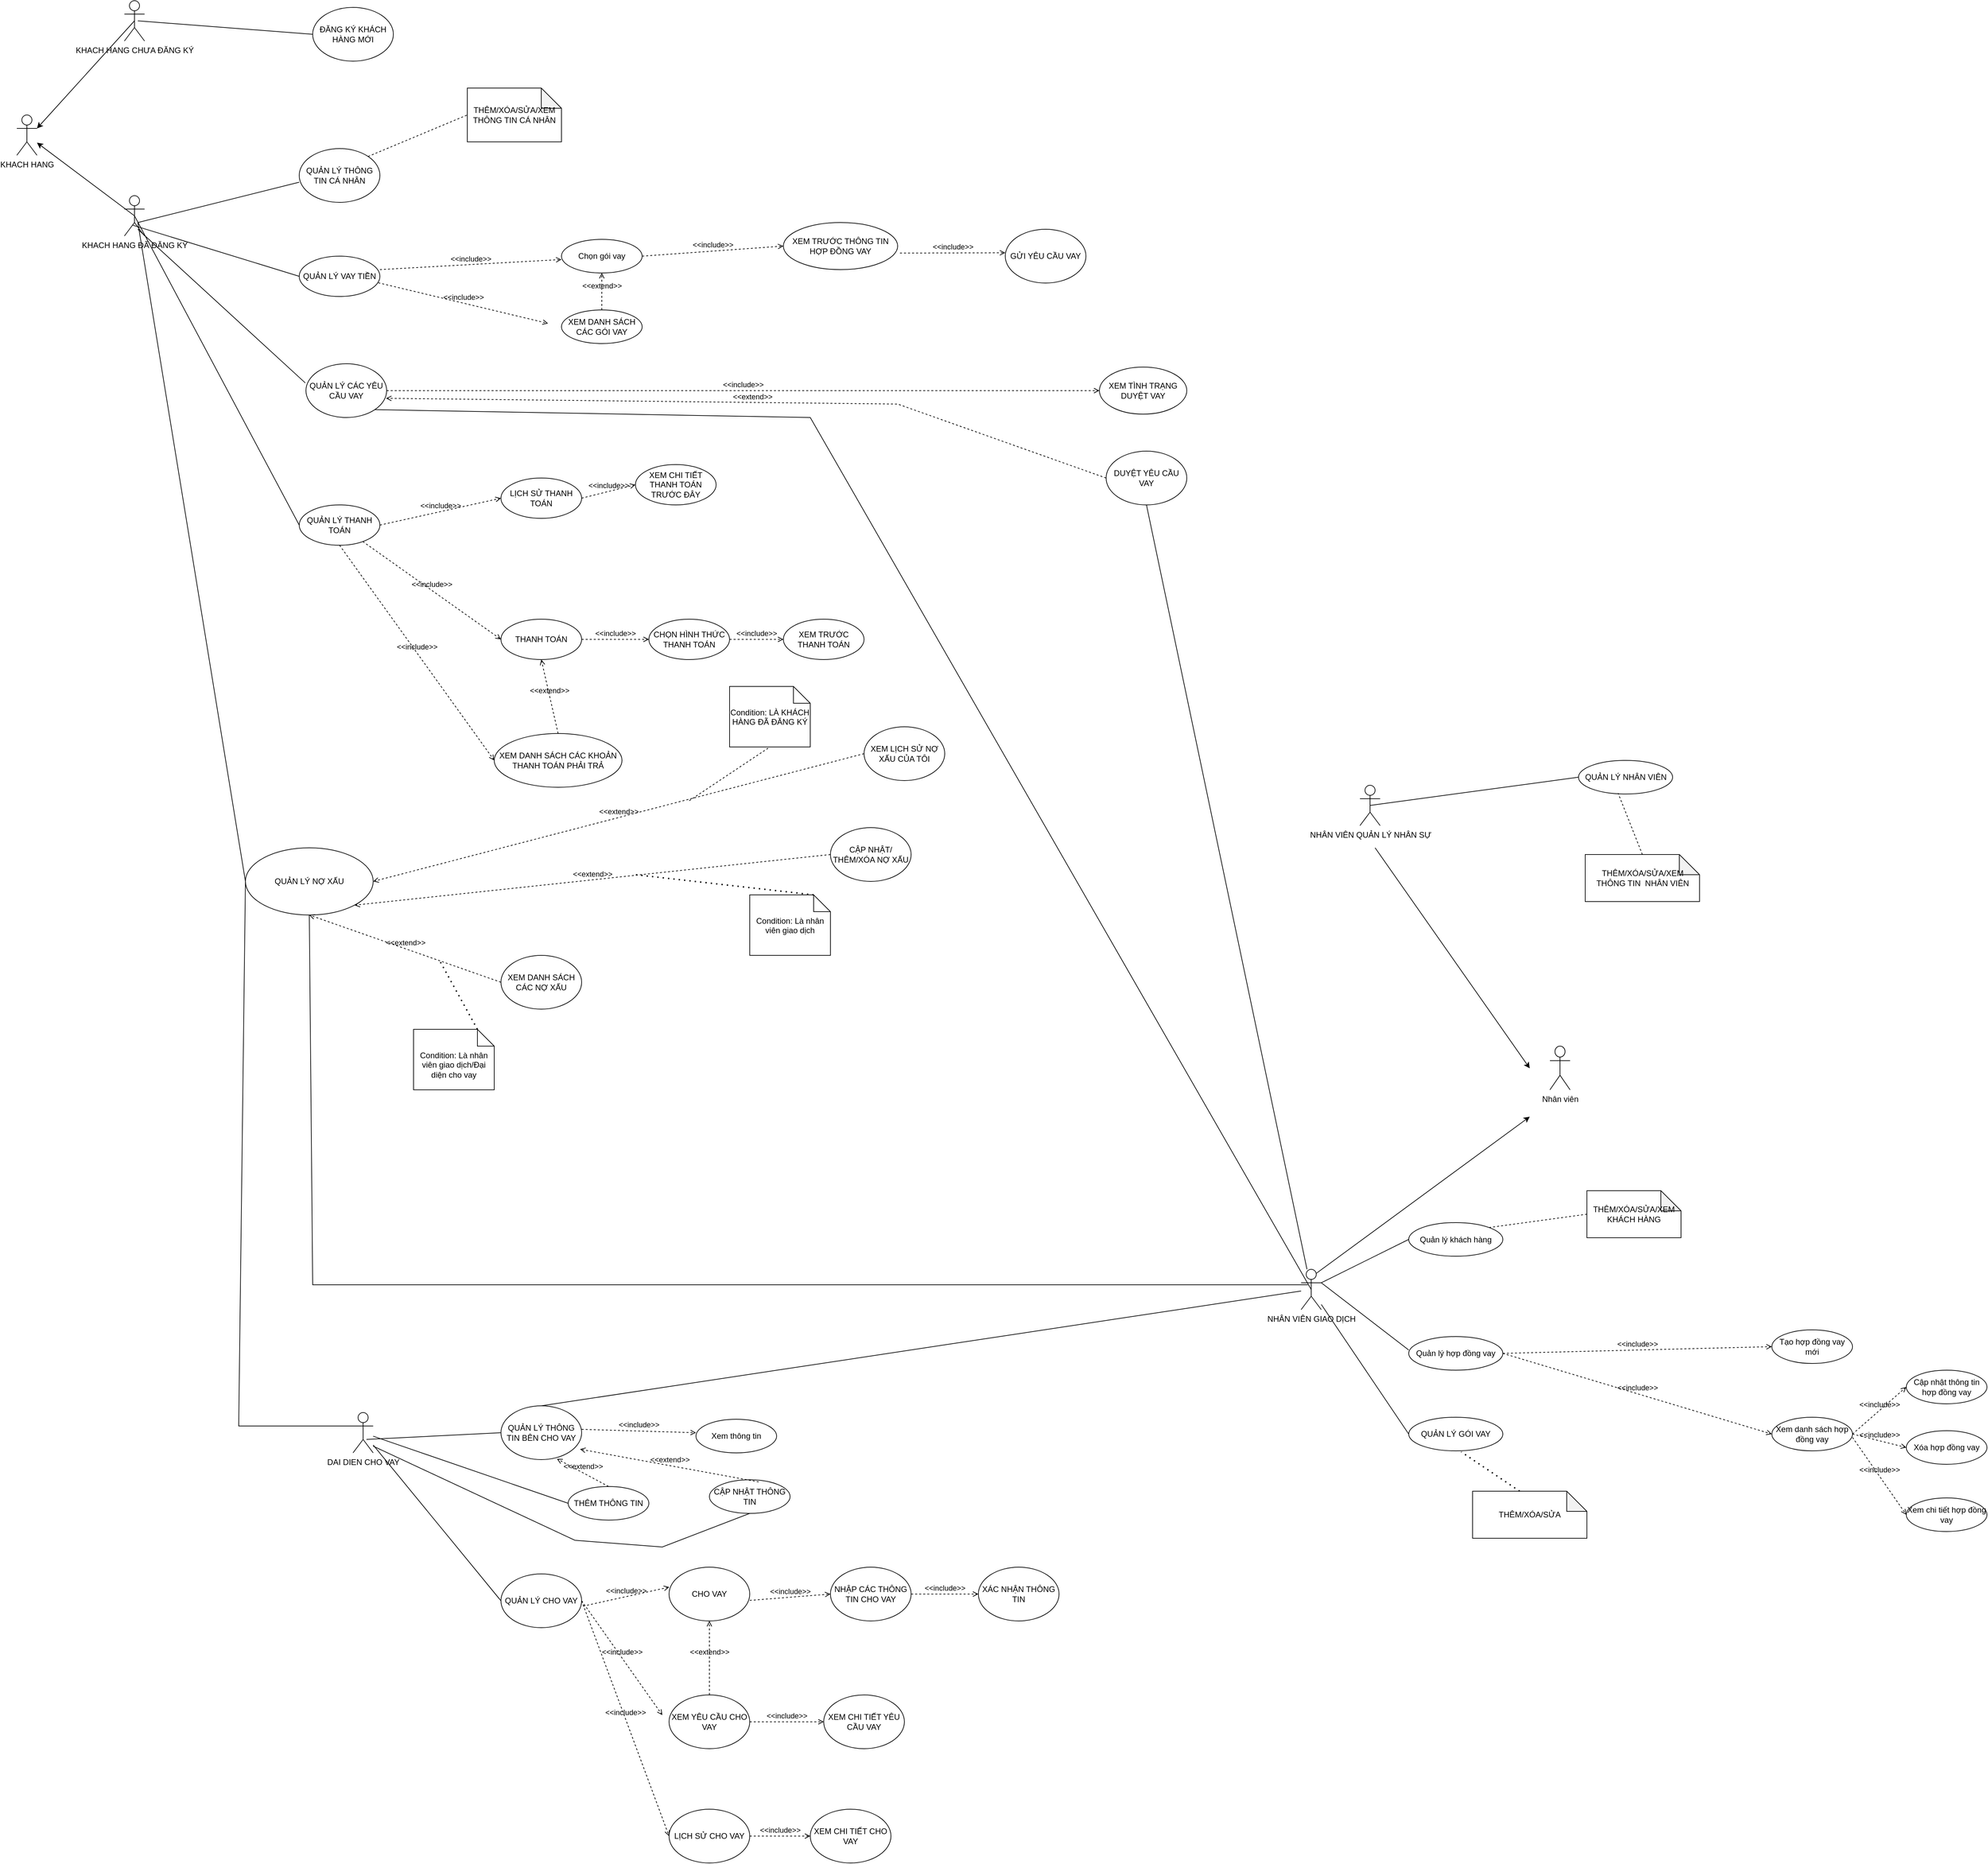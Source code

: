 <mxfile version="22.0.2" type="device">
  <diagram name="Page-1" id="4RQ78uOHNz9-AvgiA-zj">
    <mxGraphModel dx="1775" dy="4747" grid="1" gridSize="10" guides="1" tooltips="1" connect="1" arrows="1" fold="1" page="1" pageScale="1" pageWidth="4681" pageHeight="3300" math="0" shadow="0">
      <root>
        <mxCell id="0" />
        <mxCell id="1" parent="0" />
        <mxCell id="q-VrSPOYVZLqt5bqGyS9-1" value="KHACH HANG ĐÃ ĐĂNG KÝ" style="shape=umlActor;verticalLabelPosition=bottom;verticalAlign=top;html=1;outlineConnect=0;" parent="1" vertex="1">
          <mxGeometry x="1060" y="-2760" width="30" height="60" as="geometry" />
        </mxCell>
        <mxCell id="q-VrSPOYVZLqt5bqGyS9-6" value="NHÂN VIÊN GIAO DỊCH" style="shape=umlActor;verticalLabelPosition=bottom;verticalAlign=top;html=1;outlineConnect=0;" parent="1" vertex="1">
          <mxGeometry x="2810" y="-1163" width="30" height="60" as="geometry" />
        </mxCell>
        <mxCell id="q-VrSPOYVZLqt5bqGyS9-7" value="DAI DIEN CHO VAY" style="shape=umlActor;verticalLabelPosition=bottom;verticalAlign=top;html=1;outlineConnect=0;" parent="1" vertex="1">
          <mxGeometry x="1400" y="-950" width="30" height="60" as="geometry" />
        </mxCell>
        <mxCell id="q-VrSPOYVZLqt5bqGyS9-17" value="KHACH HANG CHƯA ĐĂNG KÝ" style="shape=umlActor;verticalLabelPosition=bottom;verticalAlign=top;html=1;outlineConnect=0;" parent="1" vertex="1">
          <mxGeometry x="1060" y="-3050" width="30" height="60" as="geometry" />
        </mxCell>
        <mxCell id="ky-Em5fr_ZoJciQnDSSW-9" value="Nhân viên" style="shape=umlActor;verticalLabelPosition=bottom;verticalAlign=top;html=1;outlineConnect=0;" parent="1" vertex="1">
          <mxGeometry x="3180" y="-1495" width="30" height="65" as="geometry" />
        </mxCell>
        <mxCell id="ky-Em5fr_ZoJciQnDSSW-16" value="Quản lý khách hàng" style="ellipse;whiteSpace=wrap;html=1;" parent="1" vertex="1">
          <mxGeometry x="2970" y="-1232.5" width="140" height="50" as="geometry" />
        </mxCell>
        <mxCell id="ky-Em5fr_ZoJciQnDSSW-26" value="" style="endArrow=none;html=1;rounded=0;entryX=0;entryY=0.5;entryDx=0;entryDy=0;exitX=1;exitY=0.333;exitDx=0;exitDy=0;exitPerimeter=0;" parent="1" source="q-VrSPOYVZLqt5bqGyS9-6" target="ky-Em5fr_ZoJciQnDSSW-16" edge="1">
          <mxGeometry width="50" height="50" relative="1" as="geometry">
            <mxPoint x="2890" y="-943" as="sourcePoint" />
            <mxPoint x="2940" y="-993" as="targetPoint" />
          </mxGeometry>
        </mxCell>
        <mxCell id="ky-Em5fr_ZoJciQnDSSW-27" value="Quản lý hợp đồng vay" style="ellipse;whiteSpace=wrap;html=1;" parent="1" vertex="1">
          <mxGeometry x="2970" y="-1063" width="140" height="50" as="geometry" />
        </mxCell>
        <mxCell id="ky-Em5fr_ZoJciQnDSSW-30" value="&amp;lt;&amp;lt;include&amp;gt;&amp;gt;" style="html=1;verticalAlign=bottom;labelBackgroundColor=none;endArrow=open;endFill=0;dashed=1;rounded=0;entryX=0;entryY=0.5;entryDx=0;entryDy=0;exitX=1;exitY=0.5;exitDx=0;exitDy=0;" parent="1" source="ky-Em5fr_ZoJciQnDSSW-27" target="ky-Em5fr_ZoJciQnDSSW-31" edge="1">
          <mxGeometry width="160" relative="1" as="geometry">
            <mxPoint x="3130" y="-877.5" as="sourcePoint" />
            <mxPoint x="3230" y="-877.5" as="targetPoint" />
          </mxGeometry>
        </mxCell>
        <mxCell id="ky-Em5fr_ZoJciQnDSSW-31" value="Tạo hợp đồng vay mới" style="ellipse;whiteSpace=wrap;html=1;" parent="1" vertex="1">
          <mxGeometry x="3510" y="-1073" width="120" height="50" as="geometry" />
        </mxCell>
        <mxCell id="ky-Em5fr_ZoJciQnDSSW-32" value="Cập nhật thông tin hợp đồng vay" style="ellipse;whiteSpace=wrap;html=1;" parent="1" vertex="1">
          <mxGeometry x="3710" y="-1013" width="120" height="50" as="geometry" />
        </mxCell>
        <mxCell id="ky-Em5fr_ZoJciQnDSSW-33" value="&amp;lt;&amp;lt;include&amp;gt;&amp;gt;" style="html=1;verticalAlign=bottom;labelBackgroundColor=none;endArrow=open;endFill=0;dashed=1;rounded=0;entryX=0;entryY=0.5;entryDx=0;entryDy=0;exitX=1;exitY=0.5;exitDx=0;exitDy=0;" parent="1" source="ky-Em5fr_ZoJciQnDSSW-34" target="ky-Em5fr_ZoJciQnDSSW-32" edge="1">
          <mxGeometry width="160" relative="1" as="geometry">
            <mxPoint x="3430" y="-993" as="sourcePoint" />
            <mxPoint x="3230" y="-827.5" as="targetPoint" />
          </mxGeometry>
        </mxCell>
        <mxCell id="ky-Em5fr_ZoJciQnDSSW-34" value="Xem danh sách hợp đồng vay" style="ellipse;whiteSpace=wrap;html=1;" parent="1" vertex="1">
          <mxGeometry x="3510" y="-943" width="120" height="50" as="geometry" />
        </mxCell>
        <mxCell id="ky-Em5fr_ZoJciQnDSSW-35" value="Xóa hợp đồng vay" style="ellipse;whiteSpace=wrap;html=1;" parent="1" vertex="1">
          <mxGeometry x="3710" y="-923" width="120" height="50" as="geometry" />
        </mxCell>
        <mxCell id="ky-Em5fr_ZoJciQnDSSW-36" value="&amp;lt;&amp;lt;include&amp;gt;&amp;gt;" style="html=1;verticalAlign=bottom;labelBackgroundColor=none;endArrow=open;endFill=0;dashed=1;rounded=0;entryX=0;entryY=0.5;entryDx=0;entryDy=0;exitX=1;exitY=0.5;exitDx=0;exitDy=0;" parent="1" source="ky-Em5fr_ZoJciQnDSSW-27" target="ky-Em5fr_ZoJciQnDSSW-34" edge="1">
          <mxGeometry width="160" relative="1" as="geometry">
            <mxPoint x="3130" y="-867.5" as="sourcePoint" />
            <mxPoint x="3530" y="-827.5" as="targetPoint" />
          </mxGeometry>
        </mxCell>
        <mxCell id="ky-Em5fr_ZoJciQnDSSW-37" value="&amp;lt;&amp;lt;include&amp;gt;&amp;gt;" style="html=1;verticalAlign=bottom;labelBackgroundColor=none;endArrow=open;endFill=0;dashed=1;rounded=0;entryX=0;entryY=0.5;entryDx=0;entryDy=0;exitX=1;exitY=0.5;exitDx=0;exitDy=0;" parent="1" source="ky-Em5fr_ZoJciQnDSSW-34" target="ky-Em5fr_ZoJciQnDSSW-35" edge="1">
          <mxGeometry width="160" relative="1" as="geometry">
            <mxPoint x="3420" y="-863" as="sourcePoint" />
            <mxPoint x="3530" y="-827.5" as="targetPoint" />
          </mxGeometry>
        </mxCell>
        <mxCell id="ky-Em5fr_ZoJciQnDSSW-38" value="Xem chi tiết hợp đồng vay" style="ellipse;whiteSpace=wrap;html=1;" parent="1" vertex="1">
          <mxGeometry x="3710" y="-823" width="120" height="50" as="geometry" />
        </mxCell>
        <mxCell id="ky-Em5fr_ZoJciQnDSSW-39" value="&amp;lt;&amp;lt;include&amp;gt;&amp;gt;" style="html=1;verticalAlign=bottom;labelBackgroundColor=none;endArrow=open;endFill=0;dashed=1;rounded=0;entryX=0;entryY=0.5;entryDx=0;entryDy=0;exitX=1;exitY=0.5;exitDx=0;exitDy=0;" parent="1" target="ky-Em5fr_ZoJciQnDSSW-38" edge="1">
          <mxGeometry width="160" relative="1" as="geometry">
            <mxPoint x="3630" y="-913" as="sourcePoint" />
            <mxPoint x="3710" y="-893" as="targetPoint" />
          </mxGeometry>
        </mxCell>
        <mxCell id="ky-Em5fr_ZoJciQnDSSW-40" value="" style="endArrow=none;html=1;rounded=0;entryX=0;entryY=0.5;entryDx=0;entryDy=0;exitX=1;exitY=0.333;exitDx=0;exitDy=0;exitPerimeter=0;" parent="1" source="q-VrSPOYVZLqt5bqGyS9-6" edge="1">
          <mxGeometry width="50" height="50" relative="1" as="geometry">
            <mxPoint x="2840" y="-977" as="sourcePoint" />
            <mxPoint x="2970" y="-1043" as="targetPoint" />
          </mxGeometry>
        </mxCell>
        <mxCell id="ky-Em5fr_ZoJciQnDSSW-44" value="ĐĂNG KÝ KHÁCH HÀNG MỚI" style="ellipse;whiteSpace=wrap;html=1;" parent="1" vertex="1">
          <mxGeometry x="1340" y="-3040" width="120" height="80" as="geometry" />
        </mxCell>
        <mxCell id="ky-Em5fr_ZoJciQnDSSW-45" value="" style="endArrow=none;html=1;rounded=0;entryX=0;entryY=0.5;entryDx=0;entryDy=0;" parent="1" target="ky-Em5fr_ZoJciQnDSSW-44" edge="1">
          <mxGeometry width="50" height="50" relative="1" as="geometry">
            <mxPoint x="1080" y="-3020" as="sourcePoint" />
            <mxPoint x="1130" y="-3070" as="targetPoint" />
          </mxGeometry>
        </mxCell>
        <mxCell id="ky-Em5fr_ZoJciQnDSSW-46" value="" style="endArrow=none;html=1;rounded=0;" parent="1" edge="1">
          <mxGeometry width="50" height="50" relative="1" as="geometry">
            <mxPoint x="1080" y="-2720" as="sourcePoint" />
            <mxPoint x="1320" y="-2780" as="targetPoint" />
          </mxGeometry>
        </mxCell>
        <mxCell id="ky-Em5fr_ZoJciQnDSSW-47" value="QUẢN LÝ THÔNG TIN CÁ NHÂN" style="ellipse;whiteSpace=wrap;html=1;" parent="1" vertex="1">
          <mxGeometry x="1320" y="-2830" width="120" height="80" as="geometry" />
        </mxCell>
        <mxCell id="ky-Em5fr_ZoJciQnDSSW-52" value="KHACH HANG" style="shape=umlActor;verticalLabelPosition=bottom;verticalAlign=top;html=1;outlineConnect=0;" parent="1" vertex="1">
          <mxGeometry x="900" y="-2880" width="30" height="60" as="geometry" />
        </mxCell>
        <mxCell id="ky-Em5fr_ZoJciQnDSSW-55" value="" style="endArrow=classic;html=1;rounded=0;exitX=0.5;exitY=0.5;exitDx=0;exitDy=0;exitPerimeter=0;entryX=1;entryY=0.333;entryDx=0;entryDy=0;entryPerimeter=0;" parent="1" source="q-VrSPOYVZLqt5bqGyS9-17" target="ky-Em5fr_ZoJciQnDSSW-52" edge="1">
          <mxGeometry width="50" height="50" relative="1" as="geometry">
            <mxPoint x="1020" y="-2890" as="sourcePoint" />
            <mxPoint x="970" y="-2870" as="targetPoint" />
          </mxGeometry>
        </mxCell>
        <mxCell id="ky-Em5fr_ZoJciQnDSSW-56" value="" style="endArrow=classic;html=1;rounded=0;exitX=0.5;exitY=0.5;exitDx=0;exitDy=0;exitPerimeter=0;" parent="1" source="q-VrSPOYVZLqt5bqGyS9-1" target="ky-Em5fr_ZoJciQnDSSW-52" edge="1">
          <mxGeometry width="50" height="50" relative="1" as="geometry">
            <mxPoint x="1020" y="-2750" as="sourcePoint" />
            <mxPoint x="1070" y="-2800" as="targetPoint" />
          </mxGeometry>
        </mxCell>
        <mxCell id="ky-Em5fr_ZoJciQnDSSW-59" value="QUẢN LÝ NHÂN VIÊN" style="ellipse;whiteSpace=wrap;html=1;" parent="1" vertex="1">
          <mxGeometry x="3222.5" y="-1920" width="140" height="50" as="geometry" />
        </mxCell>
        <mxCell id="ky-Em5fr_ZoJciQnDSSW-60" value="NHÂN VIÊN QUẢN LÝ NHÂN SỰ" style="shape=umlActor;verticalLabelPosition=bottom;verticalAlign=top;html=1;outlineConnect=0;" parent="1" vertex="1">
          <mxGeometry x="2897.5" y="-1883" width="30" height="60" as="geometry" />
        </mxCell>
        <mxCell id="ky-Em5fr_ZoJciQnDSSW-61" value="" style="endArrow=none;html=1;rounded=0;entryX=0;entryY=0.5;entryDx=0;entryDy=0;exitX=0.5;exitY=0.5;exitDx=0;exitDy=0;exitPerimeter=0;" parent="1" source="ky-Em5fr_ZoJciQnDSSW-60" target="ky-Em5fr_ZoJciQnDSSW-59" edge="1">
          <mxGeometry width="50" height="50" relative="1" as="geometry">
            <mxPoint x="3087.5" y="-1863" as="sourcePoint" />
            <mxPoint x="3137.5" y="-1913" as="targetPoint" />
          </mxGeometry>
        </mxCell>
        <mxCell id="ky-Em5fr_ZoJciQnDSSW-72" value="QUẢN LÝ THÔNG TIN BÊN CHO VAY" style="ellipse;whiteSpace=wrap;html=1;" parent="1" vertex="1">
          <mxGeometry x="1620" y="-960" width="120" height="80" as="geometry" />
        </mxCell>
        <mxCell id="ky-Em5fr_ZoJciQnDSSW-74" value="" style="endArrow=none;html=1;rounded=0;entryX=0;entryY=0.5;entryDx=0;entryDy=0;" parent="1" target="ky-Em5fr_ZoJciQnDSSW-72" edge="1">
          <mxGeometry width="50" height="50" relative="1" as="geometry">
            <mxPoint x="1420" y="-910" as="sourcePoint" />
            <mxPoint x="1470" y="-960" as="targetPoint" />
          </mxGeometry>
        </mxCell>
        <mxCell id="ky-Em5fr_ZoJciQnDSSW-76" value="CẬP NHẬT THÔNG TIN" style="ellipse;whiteSpace=wrap;html=1;" parent="1" vertex="1">
          <mxGeometry x="1930" y="-850" width="120" height="50" as="geometry" />
        </mxCell>
        <mxCell id="ky-Em5fr_ZoJciQnDSSW-77" value="&amp;lt;&amp;lt;include&amp;gt;&amp;gt;" style="html=1;verticalAlign=bottom;labelBackgroundColor=none;endArrow=open;endFill=0;dashed=1;rounded=0;exitX=1;exitY=0.5;exitDx=0;exitDy=0;" parent="1" edge="1">
          <mxGeometry width="160" relative="1" as="geometry">
            <mxPoint x="1740" y="-925" as="sourcePoint" />
            <mxPoint x="1910" y="-920" as="targetPoint" />
          </mxGeometry>
        </mxCell>
        <mxCell id="ky-Em5fr_ZoJciQnDSSW-78" value="Xem thông tin" style="ellipse;whiteSpace=wrap;html=1;" parent="1" vertex="1">
          <mxGeometry x="1910" y="-940" width="120" height="50" as="geometry" />
        </mxCell>
        <mxCell id="ky-Em5fr_ZoJciQnDSSW-80" value="THÊM THÔNG TIN" style="ellipse;whiteSpace=wrap;html=1;" parent="1" vertex="1">
          <mxGeometry x="1720" y="-840" width="120" height="50" as="geometry" />
        </mxCell>
        <mxCell id="ky-Em5fr_ZoJciQnDSSW-81" value="QUẢN LÝ VAY TIỀN" style="ellipse;whiteSpace=wrap;html=1;" parent="1" vertex="1">
          <mxGeometry x="1320" y="-2670" width="120" height="60" as="geometry" />
        </mxCell>
        <mxCell id="ky-Em5fr_ZoJciQnDSSW-82" value="" style="endArrow=none;html=1;rounded=0;exitX=0.4;exitY=0.73;exitDx=0;exitDy=0;exitPerimeter=0;" parent="1" source="q-VrSPOYVZLqt5bqGyS9-1" edge="1">
          <mxGeometry width="50" height="50" relative="1" as="geometry">
            <mxPoint x="1080" y="-2580" as="sourcePoint" />
            <mxPoint x="1320" y="-2640" as="targetPoint" />
          </mxGeometry>
        </mxCell>
        <mxCell id="ky-Em5fr_ZoJciQnDSSW-84" value="&amp;lt;&amp;lt;include&amp;gt;&amp;gt;" style="html=1;verticalAlign=bottom;labelBackgroundColor=none;endArrow=open;endFill=0;dashed=1;rounded=0;entryX=0;entryY=0.5;entryDx=0;entryDy=0;exitX=1;exitY=0.5;exitDx=0;exitDy=0;" parent="1" edge="1">
          <mxGeometry width="160" relative="1" as="geometry">
            <mxPoint x="1440" y="-2650" as="sourcePoint" />
            <mxPoint x="1710.0" y="-2665" as="targetPoint" />
          </mxGeometry>
        </mxCell>
        <mxCell id="ky-Em5fr_ZoJciQnDSSW-87" value="Chọn gói vay" style="ellipse;whiteSpace=wrap;html=1;" parent="1" vertex="1">
          <mxGeometry x="1710" y="-2695" width="120" height="50" as="geometry" />
        </mxCell>
        <mxCell id="ky-Em5fr_ZoJciQnDSSW-94" value="XEM TRƯỚC THÔNG TIN HỢP ĐỒNG VAY" style="ellipse;whiteSpace=wrap;html=1;" parent="1" vertex="1">
          <mxGeometry x="2040" y="-2720" width="170" height="70" as="geometry" />
        </mxCell>
        <mxCell id="ky-Em5fr_ZoJciQnDSSW-95" value="&amp;lt;&amp;lt;include&amp;gt;&amp;gt;" style="html=1;verticalAlign=bottom;labelBackgroundColor=none;endArrow=open;endFill=0;dashed=1;rounded=0;exitX=1.02;exitY=0.649;exitDx=0;exitDy=0;exitPerimeter=0;" parent="1" source="ky-Em5fr_ZoJciQnDSSW-94" edge="1">
          <mxGeometry width="160" relative="1" as="geometry">
            <mxPoint x="2200" y="-2690" as="sourcePoint" />
            <mxPoint x="2370" y="-2675" as="targetPoint" />
          </mxGeometry>
        </mxCell>
        <mxCell id="ky-Em5fr_ZoJciQnDSSW-97" value="GỬI YÊU CẦU VAY" style="ellipse;whiteSpace=wrap;html=1;" parent="1" vertex="1">
          <mxGeometry x="2370" y="-2710" width="120" height="80" as="geometry" />
        </mxCell>
        <mxCell id="UP0Hu_sTVNUc8gQ7AmKu-3" value="QUẢN LÝ THANH TOÁN" style="ellipse;whiteSpace=wrap;html=1;" vertex="1" parent="1">
          <mxGeometry x="1320" y="-2300" width="120" height="60" as="geometry" />
        </mxCell>
        <mxCell id="UP0Hu_sTVNUc8gQ7AmKu-5" value="LỊCH SỬ THANH TOÁN" style="ellipse;whiteSpace=wrap;html=1;" vertex="1" parent="1">
          <mxGeometry x="1620" y="-2340" width="120" height="60" as="geometry" />
        </mxCell>
        <mxCell id="UP0Hu_sTVNUc8gQ7AmKu-6" value="XEM CHI TIẾT THANH TOÁN TRƯỚC ĐÂY" style="ellipse;whiteSpace=wrap;html=1;" vertex="1" parent="1">
          <mxGeometry x="1820" y="-2360" width="120" height="60" as="geometry" />
        </mxCell>
        <mxCell id="UP0Hu_sTVNUc8gQ7AmKu-7" value="THANH TOÁN" style="ellipse;whiteSpace=wrap;html=1;" vertex="1" parent="1">
          <mxGeometry x="1620" y="-2130" width="120" height="60" as="geometry" />
        </mxCell>
        <mxCell id="UP0Hu_sTVNUc8gQ7AmKu-8" value="CHỌN HÌNH THỨC THANH TOÁN" style="ellipse;whiteSpace=wrap;html=1;" vertex="1" parent="1">
          <mxGeometry x="1840" y="-2130" width="120" height="60" as="geometry" />
        </mxCell>
        <mxCell id="UP0Hu_sTVNUc8gQ7AmKu-9" value="XEM TRƯỚC THANH TOÁN" style="ellipse;whiteSpace=wrap;html=1;" vertex="1" parent="1">
          <mxGeometry x="2040" y="-2130" width="120" height="60" as="geometry" />
        </mxCell>
        <mxCell id="UP0Hu_sTVNUc8gQ7AmKu-12" value="&amp;lt;&amp;lt;include&amp;gt;&amp;gt;" style="html=1;verticalAlign=bottom;labelBackgroundColor=none;endArrow=open;endFill=0;dashed=1;rounded=0;entryX=0;entryY=0.5;entryDx=0;entryDy=0;exitX=1;exitY=0.5;exitDx=0;exitDy=0;" edge="1" parent="1" source="UP0Hu_sTVNUc8gQ7AmKu-3" target="UP0Hu_sTVNUc8gQ7AmKu-5">
          <mxGeometry width="160" relative="1" as="geometry">
            <mxPoint x="1430" y="-2240" as="sourcePoint" />
            <mxPoint x="1590" y="-2240" as="targetPoint" />
          </mxGeometry>
        </mxCell>
        <mxCell id="UP0Hu_sTVNUc8gQ7AmKu-13" value="&amp;lt;&amp;lt;include&amp;gt;&amp;gt;" style="html=1;verticalAlign=bottom;labelBackgroundColor=none;endArrow=open;endFill=0;dashed=1;rounded=0;exitX=1;exitY=0.5;exitDx=0;exitDy=0;entryX=0;entryY=0.5;entryDx=0;entryDy=0;" edge="1" parent="1" source="UP0Hu_sTVNUc8gQ7AmKu-5" target="UP0Hu_sTVNUc8gQ7AmKu-6">
          <mxGeometry width="160" relative="1" as="geometry">
            <mxPoint x="1680" y="-2160" as="sourcePoint" />
            <mxPoint x="1840" y="-2160" as="targetPoint" />
          </mxGeometry>
        </mxCell>
        <mxCell id="UP0Hu_sTVNUc8gQ7AmKu-14" value="&amp;lt;&amp;lt;include&amp;gt;&amp;gt;" style="html=1;verticalAlign=bottom;labelBackgroundColor=none;endArrow=open;endFill=0;dashed=1;rounded=0;entryX=0;entryY=0.5;entryDx=0;entryDy=0;" edge="1" parent="1" source="UP0Hu_sTVNUc8gQ7AmKu-3" target="UP0Hu_sTVNUc8gQ7AmKu-7">
          <mxGeometry width="160" relative="1" as="geometry">
            <mxPoint x="1720" y="-2200" as="sourcePoint" />
            <mxPoint x="1990" y="-2240" as="targetPoint" />
          </mxGeometry>
        </mxCell>
        <mxCell id="UP0Hu_sTVNUc8gQ7AmKu-15" value="&amp;lt;&amp;lt;include&amp;gt;&amp;gt;" style="html=1;verticalAlign=bottom;labelBackgroundColor=none;endArrow=open;endFill=0;dashed=1;rounded=0;entryX=0;entryY=0.5;entryDx=0;entryDy=0;exitX=1;exitY=0.5;exitDx=0;exitDy=0;" edge="1" parent="1" source="UP0Hu_sTVNUc8gQ7AmKu-7" target="UP0Hu_sTVNUc8gQ7AmKu-8">
          <mxGeometry width="160" relative="1" as="geometry">
            <mxPoint x="1680" y="-2160" as="sourcePoint" />
            <mxPoint x="1840" y="-2160" as="targetPoint" />
          </mxGeometry>
        </mxCell>
        <mxCell id="UP0Hu_sTVNUc8gQ7AmKu-16" value="&amp;lt;&amp;lt;include&amp;gt;&amp;gt;" style="html=1;verticalAlign=bottom;labelBackgroundColor=none;endArrow=open;endFill=0;dashed=1;rounded=0;entryX=0;entryY=0.5;entryDx=0;entryDy=0;exitX=1;exitY=0.5;exitDx=0;exitDy=0;" edge="1" parent="1" source="UP0Hu_sTVNUc8gQ7AmKu-8" target="UP0Hu_sTVNUc8gQ7AmKu-9">
          <mxGeometry width="160" relative="1" as="geometry">
            <mxPoint x="1680" y="-2160" as="sourcePoint" />
            <mxPoint x="1840" y="-2160" as="targetPoint" />
          </mxGeometry>
        </mxCell>
        <mxCell id="UP0Hu_sTVNUc8gQ7AmKu-17" value="XEM DANH SÁCH CÁC KHOẢN THANH TOÁN PHẢI TRẢ" style="ellipse;whiteSpace=wrap;html=1;" vertex="1" parent="1">
          <mxGeometry x="1610" y="-1960" width="190" height="80" as="geometry" />
        </mxCell>
        <mxCell id="UP0Hu_sTVNUc8gQ7AmKu-18" value="&amp;lt;&amp;lt;include&amp;gt;&amp;gt;" style="html=1;verticalAlign=bottom;labelBackgroundColor=none;endArrow=open;endFill=0;dashed=1;rounded=0;entryX=0;entryY=0.5;entryDx=0;entryDy=0;exitX=0.5;exitY=1;exitDx=0;exitDy=0;" edge="1" parent="1" source="UP0Hu_sTVNUc8gQ7AmKu-3" target="UP0Hu_sTVNUc8gQ7AmKu-17">
          <mxGeometry width="160" relative="1" as="geometry">
            <mxPoint x="1500" y="-2170" as="sourcePoint" />
            <mxPoint x="1660" y="-2170" as="targetPoint" />
          </mxGeometry>
        </mxCell>
        <mxCell id="UP0Hu_sTVNUc8gQ7AmKu-19" value="&amp;lt;&amp;lt;extend&amp;gt;&amp;gt;" style="html=1;verticalAlign=bottom;labelBackgroundColor=none;endArrow=open;endFill=0;dashed=1;rounded=0;exitX=0.5;exitY=0;exitDx=0;exitDy=0;entryX=0.5;entryY=1;entryDx=0;entryDy=0;" edge="1" parent="1" source="UP0Hu_sTVNUc8gQ7AmKu-17" target="UP0Hu_sTVNUc8gQ7AmKu-7">
          <mxGeometry width="160" relative="1" as="geometry">
            <mxPoint x="1720" y="-2000" as="sourcePoint" />
            <mxPoint x="1880" y="-2000" as="targetPoint" />
          </mxGeometry>
        </mxCell>
        <mxCell id="UP0Hu_sTVNUc8gQ7AmKu-20" value="" style="endArrow=none;html=1;rounded=0;entryX=0;entryY=0.5;entryDx=0;entryDy=0;exitX=0.5;exitY=0.5;exitDx=0;exitDy=0;exitPerimeter=0;" edge="1" parent="1" source="q-VrSPOYVZLqt5bqGyS9-1" target="UP0Hu_sTVNUc8gQ7AmKu-3">
          <mxGeometry width="50" height="50" relative="1" as="geometry">
            <mxPoint x="1040" y="-2440" as="sourcePoint" />
            <mxPoint x="1090" y="-2490" as="targetPoint" />
          </mxGeometry>
        </mxCell>
        <mxCell id="UP0Hu_sTVNUc8gQ7AmKu-21" value="QUẢN LÝ CHO VAY" style="ellipse;whiteSpace=wrap;html=1;" vertex="1" parent="1">
          <mxGeometry x="1620" y="-710" width="120" height="80" as="geometry" />
        </mxCell>
        <mxCell id="UP0Hu_sTVNUc8gQ7AmKu-22" value="" style="endArrow=none;html=1;rounded=0;entryX=0;entryY=0.5;entryDx=0;entryDy=0;" edge="1" parent="1" source="q-VrSPOYVZLqt5bqGyS9-7" target="UP0Hu_sTVNUc8gQ7AmKu-21">
          <mxGeometry width="50" height="50" relative="1" as="geometry">
            <mxPoint x="1440" y="-760" as="sourcePoint" />
            <mxPoint x="1490" y="-810" as="targetPoint" />
          </mxGeometry>
        </mxCell>
        <mxCell id="UP0Hu_sTVNUc8gQ7AmKu-23" value="XEM YÊU CẦU CHO VAY" style="ellipse;whiteSpace=wrap;html=1;" vertex="1" parent="1">
          <mxGeometry x="1870" y="-530" width="120" height="80" as="geometry" />
        </mxCell>
        <mxCell id="UP0Hu_sTVNUc8gQ7AmKu-24" value="LỊCH SỬ CHO VAY" style="ellipse;whiteSpace=wrap;html=1;" vertex="1" parent="1">
          <mxGeometry x="1870" y="-360" width="120" height="80" as="geometry" />
        </mxCell>
        <mxCell id="UP0Hu_sTVNUc8gQ7AmKu-26" value="CHO VAY" style="ellipse;whiteSpace=wrap;html=1;" vertex="1" parent="1">
          <mxGeometry x="1870" y="-720" width="120" height="80" as="geometry" />
        </mxCell>
        <mxCell id="UP0Hu_sTVNUc8gQ7AmKu-27" value="&amp;lt;&amp;lt;extend&amp;gt;&amp;gt;" style="html=1;verticalAlign=bottom;labelBackgroundColor=none;endArrow=open;endFill=0;dashed=1;rounded=0;exitX=0.5;exitY=0;exitDx=0;exitDy=0;entryX=0.5;entryY=1;entryDx=0;entryDy=0;" edge="1" parent="1" source="UP0Hu_sTVNUc8gQ7AmKu-23" target="UP0Hu_sTVNUc8gQ7AmKu-26">
          <mxGeometry width="160" relative="1" as="geometry">
            <mxPoint x="1910" y="-600" as="sourcePoint" />
            <mxPoint x="2070" y="-600" as="targetPoint" />
          </mxGeometry>
        </mxCell>
        <mxCell id="UP0Hu_sTVNUc8gQ7AmKu-28" value="XEM CHI TIẾT YÊU CẦU VAY" style="ellipse;whiteSpace=wrap;html=1;" vertex="1" parent="1">
          <mxGeometry x="2100" y="-530" width="120" height="80" as="geometry" />
        </mxCell>
        <mxCell id="UP0Hu_sTVNUc8gQ7AmKu-29" value="&amp;lt;&amp;lt;include&amp;gt;&amp;gt;" style="html=1;verticalAlign=bottom;labelBackgroundColor=none;endArrow=open;endFill=0;dashed=1;rounded=0;exitX=1;exitY=0.5;exitDx=0;exitDy=0;entryX=0;entryY=0.5;entryDx=0;entryDy=0;" edge="1" parent="1" source="UP0Hu_sTVNUc8gQ7AmKu-23" target="UP0Hu_sTVNUc8gQ7AmKu-28">
          <mxGeometry width="160" relative="1" as="geometry">
            <mxPoint x="1990" y="-480" as="sourcePoint" />
            <mxPoint x="2100" y="-480" as="targetPoint" />
          </mxGeometry>
        </mxCell>
        <mxCell id="UP0Hu_sTVNUc8gQ7AmKu-30" value="XEM CHI TIẾT CHO VAY" style="ellipse;whiteSpace=wrap;html=1;" vertex="1" parent="1">
          <mxGeometry x="2080" y="-360" width="120" height="80" as="geometry" />
        </mxCell>
        <mxCell id="UP0Hu_sTVNUc8gQ7AmKu-31" value="XÁC NHẬN THÔNG TIN" style="ellipse;whiteSpace=wrap;html=1;" vertex="1" parent="1">
          <mxGeometry x="2330" y="-720" width="120" height="80" as="geometry" />
        </mxCell>
        <mxCell id="UP0Hu_sTVNUc8gQ7AmKu-33" value="NHẬP CÁC THÔNG TIN CHO VAY" style="ellipse;whiteSpace=wrap;html=1;" vertex="1" parent="1">
          <mxGeometry x="2110" y="-720" width="120" height="80" as="geometry" />
        </mxCell>
        <mxCell id="UP0Hu_sTVNUc8gQ7AmKu-34" value="&amp;lt;&amp;lt;include&amp;gt;&amp;gt;" style="html=1;verticalAlign=bottom;labelBackgroundColor=none;endArrow=open;endFill=0;dashed=1;rounded=0;entryX=0;entryY=0.5;entryDx=0;entryDy=0;" edge="1" parent="1" target="UP0Hu_sTVNUc8gQ7AmKu-33">
          <mxGeometry width="160" relative="1" as="geometry">
            <mxPoint x="1990" y="-670.59" as="sourcePoint" />
            <mxPoint x="2040" y="-650" as="targetPoint" />
          </mxGeometry>
        </mxCell>
        <mxCell id="UP0Hu_sTVNUc8gQ7AmKu-35" value="&amp;lt;&amp;lt;include&amp;gt;&amp;gt;" style="html=1;verticalAlign=bottom;labelBackgroundColor=none;endArrow=open;endFill=0;dashed=1;rounded=0;entryX=0;entryY=0.5;entryDx=0;entryDy=0;exitX=1;exitY=0.5;exitDx=0;exitDy=0;" edge="1" parent="1" source="UP0Hu_sTVNUc8gQ7AmKu-33" target="UP0Hu_sTVNUc8gQ7AmKu-31">
          <mxGeometry width="160" relative="1" as="geometry">
            <mxPoint x="1880" y="-470" as="sourcePoint" />
            <mxPoint x="2040" y="-470" as="targetPoint" />
          </mxGeometry>
        </mxCell>
        <mxCell id="UP0Hu_sTVNUc8gQ7AmKu-36" value="&amp;lt;&amp;lt;include&amp;gt;&amp;gt;" style="html=1;verticalAlign=bottom;labelBackgroundColor=none;endArrow=open;endFill=0;dashed=1;rounded=0;exitX=1;exitY=0.5;exitDx=0;exitDy=0;" edge="1" parent="1" source="UP0Hu_sTVNUc8gQ7AmKu-21">
          <mxGeometry width="160" relative="1" as="geometry">
            <mxPoint x="1730" y="-400" as="sourcePoint" />
            <mxPoint x="1860" y="-500" as="targetPoint" />
          </mxGeometry>
        </mxCell>
        <mxCell id="UP0Hu_sTVNUc8gQ7AmKu-37" value="&amp;lt;&amp;lt;include&amp;gt;&amp;gt;" style="html=1;verticalAlign=bottom;labelBackgroundColor=none;endArrow=open;endFill=0;dashed=1;rounded=0;exitX=1;exitY=0.5;exitDx=0;exitDy=0;entryX=0;entryY=0.5;entryDx=0;entryDy=0;" edge="1" parent="1" source="UP0Hu_sTVNUc8gQ7AmKu-21" target="UP0Hu_sTVNUc8gQ7AmKu-24">
          <mxGeometry width="160" relative="1" as="geometry">
            <mxPoint x="1730" y="-400" as="sourcePoint" />
            <mxPoint x="1890" y="-400" as="targetPoint" />
          </mxGeometry>
        </mxCell>
        <mxCell id="UP0Hu_sTVNUc8gQ7AmKu-38" value="&amp;lt;&amp;lt;include&amp;gt;&amp;gt;" style="html=1;verticalAlign=bottom;labelBackgroundColor=none;endArrow=open;endFill=0;dashed=1;rounded=0;entryX=0.003;entryY=0.371;entryDx=0;entryDy=0;entryPerimeter=0;exitX=1.018;exitY=0.599;exitDx=0;exitDy=0;exitPerimeter=0;" edge="1" parent="1" source="UP0Hu_sTVNUc8gQ7AmKu-21" target="UP0Hu_sTVNUc8gQ7AmKu-26">
          <mxGeometry width="160" relative="1" as="geometry">
            <mxPoint x="1740" y="-502.08" as="sourcePoint" />
            <mxPoint x="1880.36" y="-720" as="targetPoint" />
          </mxGeometry>
        </mxCell>
        <mxCell id="UP0Hu_sTVNUc8gQ7AmKu-41" value="&amp;lt;&amp;lt;include&amp;gt;&amp;gt;" style="html=1;verticalAlign=bottom;labelBackgroundColor=none;endArrow=open;endFill=0;dashed=1;rounded=0;entryX=0;entryY=0.5;entryDx=0;entryDy=0;exitX=1;exitY=0.5;exitDx=0;exitDy=0;" edge="1" parent="1" source="UP0Hu_sTVNUc8gQ7AmKu-24" target="UP0Hu_sTVNUc8gQ7AmKu-30">
          <mxGeometry width="160" relative="1" as="geometry">
            <mxPoint x="1920" y="-190" as="sourcePoint" />
            <mxPoint x="2080" y="-190" as="targetPoint" />
          </mxGeometry>
        </mxCell>
        <mxCell id="UP0Hu_sTVNUc8gQ7AmKu-42" value="QUẢN LÝ NỢ XẤU" style="ellipse;whiteSpace=wrap;html=1;" vertex="1" parent="1">
          <mxGeometry x="1240" y="-1790" width="190" height="100" as="geometry" />
        </mxCell>
        <mxCell id="UP0Hu_sTVNUc8gQ7AmKu-43" value="" style="endArrow=none;html=1;rounded=0;exitX=0;exitY=0.5;exitDx=0;exitDy=0;" edge="1" parent="1" source="UP0Hu_sTVNUc8gQ7AmKu-42">
          <mxGeometry width="50" height="50" relative="1" as="geometry">
            <mxPoint x="1070" y="-2270" as="sourcePoint" />
            <mxPoint x="1080" y="-2720" as="targetPoint" />
          </mxGeometry>
        </mxCell>
        <mxCell id="UP0Hu_sTVNUc8gQ7AmKu-45" value="" style="endArrow=none;html=1;rounded=0;entryX=0;entryY=0.5;entryDx=0;entryDy=0;exitX=1;exitY=0.333;exitDx=0;exitDy=0;exitPerimeter=0;" edge="1" parent="1" source="q-VrSPOYVZLqt5bqGyS9-7" target="UP0Hu_sTVNUc8gQ7AmKu-42">
          <mxGeometry width="50" height="50" relative="1" as="geometry">
            <mxPoint x="1150" y="-1630" as="sourcePoint" />
            <mxPoint x="1200" y="-1680" as="targetPoint" />
            <Array as="points">
              <mxPoint x="1230" y="-930" />
            </Array>
          </mxGeometry>
        </mxCell>
        <mxCell id="UP0Hu_sTVNUc8gQ7AmKu-47" value="XEM LỊCH SỬ NỢ XẤU CỦA TÔI" style="ellipse;whiteSpace=wrap;html=1;" vertex="1" parent="1">
          <mxGeometry x="2160" y="-1970" width="120" height="80" as="geometry" />
        </mxCell>
        <mxCell id="UP0Hu_sTVNUc8gQ7AmKu-57" value="&amp;lt;&amp;lt;extend&amp;gt;&amp;gt;" style="html=1;verticalAlign=bottom;labelBackgroundColor=none;endArrow=open;endFill=0;dashed=1;rounded=0;entryX=1;entryY=1;entryDx=0;entryDy=0;exitX=0;exitY=0.5;exitDx=0;exitDy=0;" edge="1" parent="1" source="UP0Hu_sTVNUc8gQ7AmKu-60" target="UP0Hu_sTVNUc8gQ7AmKu-42">
          <mxGeometry width="160" relative="1" as="geometry">
            <mxPoint x="1880.0" y="-1699.5" as="sourcePoint" />
            <mxPoint x="1760" y="-1690" as="targetPoint" />
          </mxGeometry>
        </mxCell>
        <mxCell id="UP0Hu_sTVNUc8gQ7AmKu-58" value="Condition: Là nhân viên giao dịch" style="shape=note2;boundedLbl=1;whiteSpace=wrap;html=1;size=25;verticalAlign=top;align=center;" vertex="1" parent="1">
          <mxGeometry x="1990" y="-1720" width="120" height="90" as="geometry" />
        </mxCell>
        <mxCell id="UP0Hu_sTVNUc8gQ7AmKu-59" value="" style="endArrow=none;dashed=1;html=1;dashPattern=1 3;strokeWidth=2;rounded=0;exitX=0;exitY=0;exitDx=95;exitDy=0;exitPerimeter=0;" edge="1" parent="1" source="UP0Hu_sTVNUc8gQ7AmKu-58">
          <mxGeometry width="50" height="50" relative="1" as="geometry">
            <mxPoint x="1720" y="-1560" as="sourcePoint" />
            <mxPoint x="1820" y="-1750" as="targetPoint" />
          </mxGeometry>
        </mxCell>
        <mxCell id="UP0Hu_sTVNUc8gQ7AmKu-60" value="CẬP NHẬT/ THÊM/XÓA NỢ XẤU" style="ellipse;whiteSpace=wrap;html=1;" vertex="1" parent="1">
          <mxGeometry x="2110" y="-1820" width="120" height="80" as="geometry" />
        </mxCell>
        <mxCell id="UP0Hu_sTVNUc8gQ7AmKu-61" value="&amp;lt;&amp;lt;extend&amp;gt;&amp;gt;" style="html=1;verticalAlign=bottom;labelBackgroundColor=none;endArrow=open;endFill=0;dashed=1;rounded=0;entryX=1;entryY=0.5;entryDx=0;entryDy=0;exitX=0;exitY=0.5;exitDx=0;exitDy=0;" edge="1" parent="1" source="UP0Hu_sTVNUc8gQ7AmKu-47" target="UP0Hu_sTVNUc8gQ7AmKu-42">
          <mxGeometry width="160" relative="1" as="geometry">
            <mxPoint x="1490" y="-1760" as="sourcePoint" />
            <mxPoint x="1650" y="-1760" as="targetPoint" />
          </mxGeometry>
        </mxCell>
        <mxCell id="UP0Hu_sTVNUc8gQ7AmKu-62" value="Condition: LÀ KHÁCH HÀNG ĐÃ ĐĂNG KÝ" style="shape=note2;boundedLbl=1;whiteSpace=wrap;html=1;size=25;verticalAlign=top;align=center;" vertex="1" parent="1">
          <mxGeometry x="1960" y="-2030" width="120" height="90" as="geometry" />
        </mxCell>
        <mxCell id="UP0Hu_sTVNUc8gQ7AmKu-63" value="" style="endArrow=none;dashed=1;html=1;rounded=0;entryX=0.5;entryY=1;entryDx=0;entryDy=0;entryPerimeter=0;" edge="1" parent="1" target="UP0Hu_sTVNUc8gQ7AmKu-62">
          <mxGeometry width="50" height="50" relative="1" as="geometry">
            <mxPoint x="1900" y="-1860" as="sourcePoint" />
            <mxPoint x="1860" y="-1840" as="targetPoint" />
          </mxGeometry>
        </mxCell>
        <mxCell id="UP0Hu_sTVNUc8gQ7AmKu-68" value="&amp;lt;&amp;lt;extend&amp;gt;&amp;gt;" style="html=1;verticalAlign=bottom;labelBackgroundColor=none;endArrow=open;endFill=0;dashed=1;rounded=0;entryX=0.5;entryY=1;entryDx=0;entryDy=0;exitX=0;exitY=0.5;exitDx=0;exitDy=0;" edge="1" parent="1" source="UP0Hu_sTVNUc8gQ7AmKu-71" target="UP0Hu_sTVNUc8gQ7AmKu-42">
          <mxGeometry width="160" relative="1" as="geometry">
            <mxPoint x="2160.0" y="-1639.5" as="sourcePoint" />
            <mxPoint x="1682" y="-1645" as="targetPoint" />
          </mxGeometry>
        </mxCell>
        <mxCell id="UP0Hu_sTVNUc8gQ7AmKu-69" value="Condition: Là nhân viên giao dịch/Đại diện cho vay" style="shape=note2;boundedLbl=1;whiteSpace=wrap;html=1;size=25;verticalAlign=top;align=center;" vertex="1" parent="1">
          <mxGeometry x="1490" y="-1520" width="120" height="90" as="geometry" />
        </mxCell>
        <mxCell id="UP0Hu_sTVNUc8gQ7AmKu-70" value="" style="endArrow=none;dashed=1;html=1;dashPattern=1 3;strokeWidth=2;rounded=0;exitX=0;exitY=0;exitDx=95;exitDy=0;exitPerimeter=0;" edge="1" parent="1" source="UP0Hu_sTVNUc8gQ7AmKu-69">
          <mxGeometry width="50" height="50" relative="1" as="geometry">
            <mxPoint x="2000" y="-1500" as="sourcePoint" />
            <mxPoint x="1530" y="-1620" as="targetPoint" />
          </mxGeometry>
        </mxCell>
        <mxCell id="UP0Hu_sTVNUc8gQ7AmKu-71" value="XEM DANH SÁCH CÁC NỢ XẤU" style="ellipse;whiteSpace=wrap;html=1;" vertex="1" parent="1">
          <mxGeometry x="1620" y="-1630" width="120" height="80" as="geometry" />
        </mxCell>
        <mxCell id="UP0Hu_sTVNUc8gQ7AmKu-72" value="QUẢN LÝ GÓI VAY" style="ellipse;whiteSpace=wrap;html=1;" vertex="1" parent="1">
          <mxGeometry x="2970" y="-943" width="140" height="50" as="geometry" />
        </mxCell>
        <mxCell id="UP0Hu_sTVNUc8gQ7AmKu-73" value="" style="endArrow=none;html=1;rounded=0;exitX=0;exitY=0.5;exitDx=0;exitDy=0;" edge="1" parent="1" source="UP0Hu_sTVNUc8gQ7AmKu-72" target="q-VrSPOYVZLqt5bqGyS9-6">
          <mxGeometry width="50" height="50" relative="1" as="geometry">
            <mxPoint x="2880" y="-900" as="sourcePoint" />
            <mxPoint x="2920" y="-970" as="targetPoint" />
          </mxGeometry>
        </mxCell>
        <mxCell id="UP0Hu_sTVNUc8gQ7AmKu-74" value="THÊM/XÓA/SỬA" style="shape=note;whiteSpace=wrap;html=1;backgroundOutline=1;darkOpacity=0.05;" vertex="1" parent="1">
          <mxGeometry x="3065" y="-833" width="170" height="70" as="geometry" />
        </mxCell>
        <mxCell id="UP0Hu_sTVNUc8gQ7AmKu-75" value="" style="endArrow=none;dashed=1;html=1;dashPattern=1 3;strokeWidth=2;rounded=0;exitX=0;exitY=0;exitDx=70;exitDy=0;exitPerimeter=0;entryX=0.558;entryY=1.031;entryDx=0;entryDy=0;entryPerimeter=0;" edge="1" parent="1" source="UP0Hu_sTVNUc8gQ7AmKu-74" target="UP0Hu_sTVNUc8gQ7AmKu-72">
          <mxGeometry width="50" height="50" relative="1" as="geometry">
            <mxPoint x="3230" y="-900" as="sourcePoint" />
            <mxPoint x="3280" y="-950" as="targetPoint" />
          </mxGeometry>
        </mxCell>
        <mxCell id="UP0Hu_sTVNUc8gQ7AmKu-78" value="&amp;lt;&amp;lt;include&amp;gt;&amp;gt;" style="html=1;verticalAlign=bottom;labelBackgroundColor=none;endArrow=open;endFill=0;dashed=1;rounded=0;exitX=1;exitY=0.5;exitDx=0;exitDy=0;entryX=0;entryY=0.5;entryDx=0;entryDy=0;" edge="1" parent="1" source="ky-Em5fr_ZoJciQnDSSW-87" target="ky-Em5fr_ZoJciQnDSSW-94">
          <mxGeometry width="160" relative="1" as="geometry">
            <mxPoint x="2190" y="-2560" as="sourcePoint" />
            <mxPoint x="2350" y="-2560" as="targetPoint" />
          </mxGeometry>
        </mxCell>
        <mxCell id="UP0Hu_sTVNUc8gQ7AmKu-79" value="QUẢN LÝ CÁC YÊU CẦU VAY" style="ellipse;whiteSpace=wrap;html=1;" vertex="1" parent="1">
          <mxGeometry x="1330" y="-2510" width="120" height="80" as="geometry" />
        </mxCell>
        <mxCell id="UP0Hu_sTVNUc8gQ7AmKu-82" value="XEM TÌNH TRẠNG DUYỆT VAY" style="ellipse;whiteSpace=wrap;html=1;" vertex="1" parent="1">
          <mxGeometry x="2510" y="-2505" width="130" height="70" as="geometry" />
        </mxCell>
        <mxCell id="UP0Hu_sTVNUc8gQ7AmKu-83" value="&amp;lt;&amp;lt;include&amp;gt;&amp;gt;" style="html=1;verticalAlign=bottom;labelBackgroundColor=none;endArrow=open;endFill=0;dashed=1;rounded=0;entryX=0;entryY=0.5;entryDx=0;entryDy=0;" edge="1" parent="1" source="UP0Hu_sTVNUc8gQ7AmKu-79" target="UP0Hu_sTVNUc8gQ7AmKu-82">
          <mxGeometry width="160" relative="1" as="geometry">
            <mxPoint x="2231" y="-2485" as="sourcePoint" />
            <mxPoint x="2351" y="-2490" as="targetPoint" />
          </mxGeometry>
        </mxCell>
        <mxCell id="UP0Hu_sTVNUc8gQ7AmKu-84" value="DUYỆT YÊU CẦU VAY" style="ellipse;whiteSpace=wrap;html=1;" vertex="1" parent="1">
          <mxGeometry x="2520" y="-2380" width="120" height="80" as="geometry" />
        </mxCell>
        <mxCell id="UP0Hu_sTVNUc8gQ7AmKu-85" value="&amp;lt;&amp;lt;extend&amp;gt;&amp;gt;" style="html=1;verticalAlign=bottom;labelBackgroundColor=none;endArrow=open;endFill=0;dashed=1;rounded=0;exitX=0;exitY=0.5;exitDx=0;exitDy=0;entryX=0.992;entryY=0.643;entryDx=0;entryDy=0;entryPerimeter=0;" edge="1" parent="1" source="UP0Hu_sTVNUc8gQ7AmKu-84" target="UP0Hu_sTVNUc8gQ7AmKu-79">
          <mxGeometry width="160" relative="1" as="geometry">
            <mxPoint x="2310" y="-2230" as="sourcePoint" />
            <mxPoint x="2300" y="-2320" as="targetPoint" />
            <Array as="points">
              <mxPoint x="2210" y="-2450" />
            </Array>
          </mxGeometry>
        </mxCell>
        <mxCell id="UP0Hu_sTVNUc8gQ7AmKu-88" value="THÊM/XÓA/SỬA/XEM KHÁCH HÀNG" style="shape=note;whiteSpace=wrap;html=1;backgroundOutline=1;darkOpacity=0.05;" vertex="1" parent="1">
          <mxGeometry x="3235" y="-1280" width="140" height="70" as="geometry" />
        </mxCell>
        <mxCell id="UP0Hu_sTVNUc8gQ7AmKu-91" value="" style="endArrow=none;dashed=1;html=1;rounded=0;exitX=1;exitY=0;exitDx=0;exitDy=0;entryX=0;entryY=0.5;entryDx=0;entryDy=0;entryPerimeter=0;" edge="1" parent="1" source="ky-Em5fr_ZoJciQnDSSW-16" target="UP0Hu_sTVNUc8gQ7AmKu-88">
          <mxGeometry width="50" height="50" relative="1" as="geometry">
            <mxPoint x="3160" y="-1230" as="sourcePoint" />
            <mxPoint x="3210" y="-1280" as="targetPoint" />
          </mxGeometry>
        </mxCell>
        <mxCell id="UP0Hu_sTVNUc8gQ7AmKu-92" value="THÊM/XÓA/SỬA/XEM THÔNG TIN&amp;nbsp; NHÂN VIÊN" style="shape=note;whiteSpace=wrap;html=1;backgroundOutline=1;darkOpacity=0.05;" vertex="1" parent="1">
          <mxGeometry x="3232.5" y="-1780" width="170" height="70" as="geometry" />
        </mxCell>
        <mxCell id="UP0Hu_sTVNUc8gQ7AmKu-93" value="" style="endArrow=none;dashed=1;html=1;rounded=0;exitX=0.5;exitY=0;exitDx=0;exitDy=0;exitPerimeter=0;entryX=0.421;entryY=0.977;entryDx=0;entryDy=0;entryPerimeter=0;" edge="1" parent="1" source="UP0Hu_sTVNUc8gQ7AmKu-92" target="ky-Em5fr_ZoJciQnDSSW-59">
          <mxGeometry width="50" height="50" relative="1" as="geometry">
            <mxPoint x="3302.5" y="-1790" as="sourcePoint" />
            <mxPoint x="3352.5" y="-1840" as="targetPoint" />
          </mxGeometry>
        </mxCell>
        <mxCell id="UP0Hu_sTVNUc8gQ7AmKu-94" value="THÊM/XÓA/SỬA/XEM THÔNG TIN CÁ NHÂN" style="shape=note;whiteSpace=wrap;html=1;backgroundOutline=1;darkOpacity=0.05;" vertex="1" parent="1">
          <mxGeometry x="1570" y="-2920" width="140" height="80" as="geometry" />
        </mxCell>
        <mxCell id="UP0Hu_sTVNUc8gQ7AmKu-96" value="" style="endArrow=none;dashed=1;html=1;rounded=0;exitX=1;exitY=0;exitDx=0;exitDy=0;entryX=0;entryY=0.5;entryDx=0;entryDy=0;entryPerimeter=0;" edge="1" parent="1" source="ky-Em5fr_ZoJciQnDSSW-47" target="UP0Hu_sTVNUc8gQ7AmKu-94">
          <mxGeometry width="50" height="50" relative="1" as="geometry">
            <mxPoint x="1510" y="-2790" as="sourcePoint" />
            <mxPoint x="1560" y="-2840" as="targetPoint" />
          </mxGeometry>
        </mxCell>
        <mxCell id="UP0Hu_sTVNUc8gQ7AmKu-99" value="&amp;lt;&amp;lt;extend&amp;gt;&amp;gt;" style="html=1;verticalAlign=bottom;labelBackgroundColor=none;endArrow=open;endFill=0;dashed=1;rounded=0;exitX=0.5;exitY=0;exitDx=0;exitDy=0;entryX=0.694;entryY=0.986;entryDx=0;entryDy=0;entryPerimeter=0;" edge="1" parent="1" source="ky-Em5fr_ZoJciQnDSSW-80" target="ky-Em5fr_ZoJciQnDSSW-72">
          <mxGeometry width="160" relative="1" as="geometry">
            <mxPoint x="1770" y="-880" as="sourcePoint" />
            <mxPoint x="1930" y="-880" as="targetPoint" />
          </mxGeometry>
        </mxCell>
        <mxCell id="UP0Hu_sTVNUc8gQ7AmKu-100" value="&amp;lt;&amp;lt;extend&amp;gt;&amp;gt;" style="html=1;verticalAlign=bottom;labelBackgroundColor=none;endArrow=open;endFill=0;dashed=1;rounded=0;exitX=0.611;exitY=0.063;exitDx=0;exitDy=0;exitPerimeter=0;entryX=0.98;entryY=0.807;entryDx=0;entryDy=0;entryPerimeter=0;" edge="1" parent="1" source="ky-Em5fr_ZoJciQnDSSW-76" target="ky-Em5fr_ZoJciQnDSSW-72">
          <mxGeometry width="160" relative="1" as="geometry">
            <mxPoint x="2020" y="-990" as="sourcePoint" />
            <mxPoint x="2180" y="-990" as="targetPoint" />
          </mxGeometry>
        </mxCell>
        <mxCell id="UP0Hu_sTVNUc8gQ7AmKu-103" value="" style="endArrow=none;html=1;rounded=0;entryX=0;entryY=0.5;entryDx=0;entryDy=0;" edge="1" parent="1" source="q-VrSPOYVZLqt5bqGyS9-7" target="ky-Em5fr_ZoJciQnDSSW-80">
          <mxGeometry width="50" height="50" relative="1" as="geometry">
            <mxPoint x="1540" y="-850" as="sourcePoint" />
            <mxPoint x="1670" y="-860" as="targetPoint" />
          </mxGeometry>
        </mxCell>
        <mxCell id="UP0Hu_sTVNUc8gQ7AmKu-105" value="" style="endArrow=none;html=1;rounded=0;entryX=0.5;entryY=1;entryDx=0;entryDy=0;" edge="1" parent="1" target="ky-Em5fr_ZoJciQnDSSW-76">
          <mxGeometry width="50" height="50" relative="1" as="geometry">
            <mxPoint x="1430" y="-900" as="sourcePoint" />
            <mxPoint x="2120" y="-870" as="targetPoint" />
            <Array as="points">
              <mxPoint x="1730" y="-760" />
              <mxPoint x="1860" y="-750" />
            </Array>
          </mxGeometry>
        </mxCell>
        <mxCell id="UP0Hu_sTVNUc8gQ7AmKu-107" value="" style="endArrow=none;html=1;rounded=0;entryX=0.5;entryY=1;entryDx=0;entryDy=0;" edge="1" parent="1" source="q-VrSPOYVZLqt5bqGyS9-6" target="UP0Hu_sTVNUc8gQ7AmKu-84">
          <mxGeometry width="50" height="50" relative="1" as="geometry">
            <mxPoint x="2510" y="-1110" as="sourcePoint" />
            <mxPoint x="2530" y="-2010" as="targetPoint" />
          </mxGeometry>
        </mxCell>
        <mxCell id="UP0Hu_sTVNUc8gQ7AmKu-108" value="" style="endArrow=classic;html=1;rounded=0;" edge="1" parent="1">
          <mxGeometry width="50" height="50" relative="1" as="geometry">
            <mxPoint x="2920" y="-1790" as="sourcePoint" />
            <mxPoint x="3150" y="-1462" as="targetPoint" />
          </mxGeometry>
        </mxCell>
        <mxCell id="UP0Hu_sTVNUc8gQ7AmKu-109" value="" style="endArrow=classic;html=1;rounded=0;exitX=0.75;exitY=0.1;exitDx=0;exitDy=0;exitPerimeter=0;" edge="1" parent="1" source="q-VrSPOYVZLqt5bqGyS9-6">
          <mxGeometry width="50" height="50" relative="1" as="geometry">
            <mxPoint x="3150" y="-1360" as="sourcePoint" />
            <mxPoint x="3150" y="-1390" as="targetPoint" />
          </mxGeometry>
        </mxCell>
        <mxCell id="UP0Hu_sTVNUc8gQ7AmKu-110" value="" style="endArrow=none;html=1;rounded=0;exitX=0.5;exitY=0.5;exitDx=0;exitDy=0;exitPerimeter=0;entryX=1;entryY=1;entryDx=0;entryDy=0;" edge="1" parent="1" source="q-VrSPOYVZLqt5bqGyS9-6" target="UP0Hu_sTVNUc8gQ7AmKu-79">
          <mxGeometry width="50" height="50" relative="1" as="geometry">
            <mxPoint x="2590" y="-1280" as="sourcePoint" />
            <mxPoint x="2270" y="-2290" as="targetPoint" />
            <Array as="points">
              <mxPoint x="2080" y="-2430" />
            </Array>
          </mxGeometry>
        </mxCell>
        <mxCell id="UP0Hu_sTVNUc8gQ7AmKu-111" value="" style="endArrow=none;html=1;rounded=0;entryX=0.5;entryY=1;entryDx=0;entryDy=0;" edge="1" parent="1" target="UP0Hu_sTVNUc8gQ7AmKu-42">
          <mxGeometry width="50" height="50" relative="1" as="geometry">
            <mxPoint x="2820" y="-1140" as="sourcePoint" />
            <mxPoint x="1420" y="-1240" as="targetPoint" />
            <Array as="points">
              <mxPoint x="1340" y="-1140" />
            </Array>
          </mxGeometry>
        </mxCell>
        <mxCell id="UP0Hu_sTVNUc8gQ7AmKu-114" value="&amp;lt;&amp;lt;include&amp;gt;&amp;gt;" style="html=1;verticalAlign=bottom;labelBackgroundColor=none;endArrow=open;endFill=0;dashed=1;rounded=0;exitX=0.98;exitY=0.66;exitDx=0;exitDy=0;exitPerimeter=0;" edge="1" parent="1" source="ky-Em5fr_ZoJciQnDSSW-81">
          <mxGeometry width="160" relative="1" as="geometry">
            <mxPoint x="1540" y="-2580" as="sourcePoint" />
            <mxPoint x="1690" y="-2570" as="targetPoint" />
          </mxGeometry>
        </mxCell>
        <mxCell id="UP0Hu_sTVNUc8gQ7AmKu-115" value="XEM DANH SÁCH CÁC GÓI VAY" style="ellipse;whiteSpace=wrap;html=1;" vertex="1" parent="1">
          <mxGeometry x="1710" y="-2590" width="120" height="50" as="geometry" />
        </mxCell>
        <mxCell id="UP0Hu_sTVNUc8gQ7AmKu-116" value="&amp;lt;&amp;lt;extend&amp;gt;&amp;gt;" style="html=1;verticalAlign=bottom;labelBackgroundColor=none;endArrow=open;endFill=0;dashed=1;rounded=0;exitX=0.5;exitY=0;exitDx=0;exitDy=0;entryX=0.5;entryY=1;entryDx=0;entryDy=0;" edge="1" parent="1" source="UP0Hu_sTVNUc8gQ7AmKu-115" target="ky-Em5fr_ZoJciQnDSSW-87">
          <mxGeometry width="160" relative="1" as="geometry">
            <mxPoint x="1830" y="-2610" as="sourcePoint" />
            <mxPoint x="1990" y="-2610" as="targetPoint" />
          </mxGeometry>
        </mxCell>
        <mxCell id="UP0Hu_sTVNUc8gQ7AmKu-117" value="" style="endArrow=none;html=1;rounded=0;exitX=-0.008;exitY=0.357;exitDx=0;exitDy=0;exitPerimeter=0;" edge="1" parent="1" source="UP0Hu_sTVNUc8gQ7AmKu-79">
          <mxGeometry width="50" height="50" relative="1" as="geometry">
            <mxPoint x="1380" y="-2510" as="sourcePoint" />
            <mxPoint x="1080" y="-2710" as="targetPoint" />
          </mxGeometry>
        </mxCell>
        <mxCell id="UP0Hu_sTVNUc8gQ7AmKu-118" value="" style="endArrow=none;html=1;rounded=0;exitX=0.5;exitY=0;exitDx=0;exitDy=0;" edge="1" parent="1" source="ky-Em5fr_ZoJciQnDSSW-72" target="q-VrSPOYVZLqt5bqGyS9-6">
          <mxGeometry width="50" height="50" relative="1" as="geometry">
            <mxPoint x="2620" y="-960" as="sourcePoint" />
            <mxPoint x="2670" y="-1010" as="targetPoint" />
          </mxGeometry>
        </mxCell>
      </root>
    </mxGraphModel>
  </diagram>
</mxfile>
